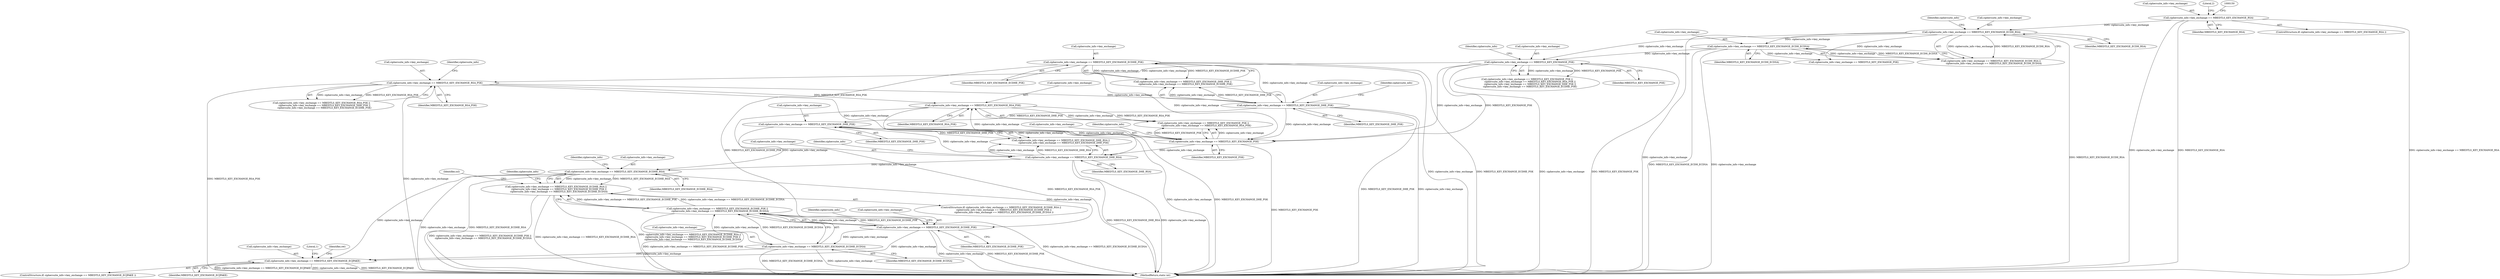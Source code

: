 digraph "0_mbedtls_a1098f81c252b317ad34ea978aea2bc47760b215@pointer" {
"1000382" [label="(Call,ciphersuite_info->key_exchange == MBEDTLS_KEY_EXCHANGE_ECDHE_RSA)"];
"1000355" [label="(Call,ciphersuite_info->key_exchange == MBEDTLS_KEY_EXCHANGE_DHE_PSK)"];
"1000350" [label="(Call,ciphersuite_info->key_exchange == MBEDTLS_KEY_EXCHANGE_DHE_RSA)"];
"1000342" [label="(Call,ciphersuite_info->key_exchange == MBEDTLS_KEY_EXCHANGE_RSA_PSK)"];
"1000337" [label="(Call,ciphersuite_info->key_exchange == MBEDTLS_KEY_EXCHANGE_PSK)"];
"1000311" [label="(Call,ciphersuite_info->key_exchange == MBEDTLS_KEY_EXCHANGE_ECDHE_PSK)"];
"1000306" [label="(Call,ciphersuite_info->key_exchange == MBEDTLS_KEY_EXCHANGE_DHE_PSK)"];
"1000300" [label="(Call,ciphersuite_info->key_exchange == MBEDTLS_KEY_EXCHANGE_RSA_PSK)"];
"1000294" [label="(Call,ciphersuite_info->key_exchange == MBEDTLS_KEY_EXCHANGE_PSK)"];
"1000157" [label="(Call,ciphersuite_info->key_exchange == MBEDTLS_KEY_EXCHANGE_ECDH_RSA)"];
"1000134" [label="(Call,ciphersuite_info->key_exchange == MBEDTLS_KEY_EXCHANGE_RSA)"];
"1000162" [label="(Call,ciphersuite_info->key_exchange == MBEDTLS_KEY_EXCHANGE_ECDH_ECDSA)"];
"1000381" [label="(Call,ciphersuite_info->key_exchange == MBEDTLS_KEY_EXCHANGE_ECDHE_RSA ||\n        ciphersuite_info->key_exchange == MBEDTLS_KEY_EXCHANGE_ECDHE_PSK ||\n        ciphersuite_info->key_exchange == MBEDTLS_KEY_EXCHANGE_ECDHE_ECDSA)"];
"1000388" [label="(Call,ciphersuite_info->key_exchange == MBEDTLS_KEY_EXCHANGE_ECDHE_PSK)"];
"1000387" [label="(Call,ciphersuite_info->key_exchange == MBEDTLS_KEY_EXCHANGE_ECDHE_PSK ||\n        ciphersuite_info->key_exchange == MBEDTLS_KEY_EXCHANGE_ECDHE_ECDSA)"];
"1000393" [label="(Call,ciphersuite_info->key_exchange == MBEDTLS_KEY_EXCHANGE_ECDHE_ECDSA)"];
"1000419" [label="(Call,ciphersuite_info->key_exchange == MBEDTLS_KEY_EXCHANGE_ECJPAKE)"];
"1000418" [label="(ControlStructure,if( ciphersuite_info->key_exchange == MBEDTLS_KEY_EXCHANGE_ECJPAKE ))"];
"1000135" [label="(Call,ciphersuite_info->key_exchange)"];
"1000306" [label="(Call,ciphersuite_info->key_exchange == MBEDTLS_KEY_EXCHANGE_DHE_PSK)"];
"1000336" [label="(Call,ciphersuite_info->key_exchange == MBEDTLS_KEY_EXCHANGE_PSK ||\n        ciphersuite_info->key_exchange == MBEDTLS_KEY_EXCHANGE_RSA_PSK)"];
"1000138" [label="(Identifier,MBEDTLS_KEY_EXCHANGE_RSA)"];
"1000315" [label="(Identifier,MBEDTLS_KEY_EXCHANGE_ECDHE_PSK)"];
"1000351" [label="(Call,ciphersuite_info->key_exchange)"];
"1000380" [label="(ControlStructure,if( ciphersuite_info->key_exchange == MBEDTLS_KEY_EXCHANGE_ECDHE_RSA ||\n        ciphersuite_info->key_exchange == MBEDTLS_KEY_EXCHANGE_ECDHE_PSK ||\n        ciphersuite_info->key_exchange == MBEDTLS_KEY_EXCHANGE_ECDHE_ECDSA ))"];
"1000387" [label="(Call,ciphersuite_info->key_exchange == MBEDTLS_KEY_EXCHANGE_ECDHE_PSK ||\n        ciphersuite_info->key_exchange == MBEDTLS_KEY_EXCHANGE_ECDHE_ECDSA)"];
"1000163" [label="(Call,ciphersuite_info->key_exchange)"];
"1000390" [label="(Identifier,ciphersuite_info)"];
"1000402" [label="(Identifier,ssl)"];
"1000426" [label="(Identifier,ret)"];
"1000294" [label="(Call,ciphersuite_info->key_exchange == MBEDTLS_KEY_EXCHANGE_PSK)"];
"1000302" [label="(Identifier,ciphersuite_info)"];
"1000394" [label="(Call,ciphersuite_info->key_exchange)"];
"1000293" [label="(Call,ciphersuite_info->key_exchange == MBEDTLS_KEY_EXCHANGE_PSK ||\n        ciphersuite_info->key_exchange == MBEDTLS_KEY_EXCHANGE_RSA_PSK ||\n        ciphersuite_info->key_exchange == MBEDTLS_KEY_EXCHANGE_DHE_PSK ||\n        ciphersuite_info->key_exchange == MBEDTLS_KEY_EXCHANGE_ECDHE_PSK)"];
"1000342" [label="(Call,ciphersuite_info->key_exchange == MBEDTLS_KEY_EXCHANGE_RSA_PSK)"];
"1000301" [label="(Call,ciphersuite_info->key_exchange)"];
"1000298" [label="(Identifier,MBEDTLS_KEY_EXCHANGE_PSK)"];
"1000346" [label="(Identifier,MBEDTLS_KEY_EXCHANGE_RSA_PSK)"];
"1000395" [label="(Identifier,ciphersuite_info)"];
"1000397" [label="(Identifier,MBEDTLS_KEY_EXCHANGE_ECDHE_ECDSA)"];
"1000307" [label="(Call,ciphersuite_info->key_exchange)"];
"1000311" [label="(Call,ciphersuite_info->key_exchange == MBEDTLS_KEY_EXCHANGE_ECDHE_PSK)"];
"1000166" [label="(Identifier,MBEDTLS_KEY_EXCHANGE_ECDH_ECDSA)"];
"1000419" [label="(Call,ciphersuite_info->key_exchange == MBEDTLS_KEY_EXCHANGE_ECJPAKE)"];
"1000389" [label="(Call,ciphersuite_info->key_exchange)"];
"1000354" [label="(Identifier,MBEDTLS_KEY_EXCHANGE_DHE_RSA)"];
"1000357" [label="(Identifier,ciphersuite_info)"];
"1000355" [label="(Call,ciphersuite_info->key_exchange == MBEDTLS_KEY_EXCHANGE_DHE_PSK)"];
"1000162" [label="(Call,ciphersuite_info->key_exchange == MBEDTLS_KEY_EXCHANGE_ECDH_ECDSA)"];
"1000299" [label="(Call,ciphersuite_info->key_exchange == MBEDTLS_KEY_EXCHANGE_RSA_PSK ||\n        ciphersuite_info->key_exchange == MBEDTLS_KEY_EXCHANGE_DHE_PSK ||\n        ciphersuite_info->key_exchange == MBEDTLS_KEY_EXCHANGE_ECDHE_PSK)"];
"1000313" [label="(Identifier,ciphersuite_info)"];
"1000383" [label="(Call,ciphersuite_info->key_exchange)"];
"1000308" [label="(Identifier,ciphersuite_info)"];
"1000161" [label="(Identifier,MBEDTLS_KEY_EXCHANGE_ECDH_RSA)"];
"1000388" [label="(Call,ciphersuite_info->key_exchange == MBEDTLS_KEY_EXCHANGE_ECDHE_PSK)"];
"1000337" [label="(Call,ciphersuite_info->key_exchange == MBEDTLS_KEY_EXCHANGE_PSK)"];
"1000305" [label="(Call,ciphersuite_info->key_exchange == MBEDTLS_KEY_EXCHANGE_DHE_PSK ||\n        ciphersuite_info->key_exchange == MBEDTLS_KEY_EXCHANGE_ECDHE_PSK)"];
"1000295" [label="(Call,ciphersuite_info->key_exchange)"];
"1000242" [label="(Call,ciphersuite_info->key_exchange == MBEDTLS_KEY_EXCHANGE_PSK)"];
"1000164" [label="(Identifier,ciphersuite_info)"];
"1000382" [label="(Call,ciphersuite_info->key_exchange == MBEDTLS_KEY_EXCHANGE_ECDHE_RSA)"];
"1000356" [label="(Call,ciphersuite_info->key_exchange)"];
"1000381" [label="(Call,ciphersuite_info->key_exchange == MBEDTLS_KEY_EXCHANGE_ECDHE_RSA ||\n        ciphersuite_info->key_exchange == MBEDTLS_KEY_EXCHANGE_ECDHE_PSK ||\n        ciphersuite_info->key_exchange == MBEDTLS_KEY_EXCHANGE_ECDHE_ECDSA)"];
"1000386" [label="(Identifier,MBEDTLS_KEY_EXCHANGE_ECDHE_RSA)"];
"1000760" [label="(MethodReturn,static int)"];
"1000392" [label="(Identifier,MBEDTLS_KEY_EXCHANGE_ECDHE_PSK)"];
"1000341" [label="(Identifier,MBEDTLS_KEY_EXCHANGE_PSK)"];
"1000359" [label="(Identifier,MBEDTLS_KEY_EXCHANGE_DHE_PSK)"];
"1000310" [label="(Identifier,MBEDTLS_KEY_EXCHANGE_DHE_PSK)"];
"1000141" [label="(Literal,2)"];
"1000156" [label="(Call,ciphersuite_info->key_exchange == MBEDTLS_KEY_EXCHANGE_ECDH_RSA ||\n        ciphersuite_info->key_exchange == MBEDTLS_KEY_EXCHANGE_ECDH_ECDSA)"];
"1000343" [label="(Call,ciphersuite_info->key_exchange)"];
"1000393" [label="(Call,ciphersuite_info->key_exchange == MBEDTLS_KEY_EXCHANGE_ECDHE_ECDSA)"];
"1000304" [label="(Identifier,MBEDTLS_KEY_EXCHANGE_RSA_PSK)"];
"1000420" [label="(Call,ciphersuite_info->key_exchange)"];
"1000350" [label="(Call,ciphersuite_info->key_exchange == MBEDTLS_KEY_EXCHANGE_DHE_RSA)"];
"1000456" [label="(Literal,1)"];
"1000338" [label="(Call,ciphersuite_info->key_exchange)"];
"1000158" [label="(Call,ciphersuite_info->key_exchange)"];
"1000349" [label="(Call,ciphersuite_info->key_exchange == MBEDTLS_KEY_EXCHANGE_DHE_RSA ||\n        ciphersuite_info->key_exchange == MBEDTLS_KEY_EXCHANGE_DHE_PSK)"];
"1000133" [label="(ControlStructure,if( ciphersuite_info->key_exchange == MBEDTLS_KEY_EXCHANGE_RSA ))"];
"1000157" [label="(Call,ciphersuite_info->key_exchange == MBEDTLS_KEY_EXCHANGE_ECDH_RSA)"];
"1000134" [label="(Call,ciphersuite_info->key_exchange == MBEDTLS_KEY_EXCHANGE_RSA)"];
"1000423" [label="(Identifier,MBEDTLS_KEY_EXCHANGE_ECJPAKE)"];
"1000421" [label="(Identifier,ciphersuite_info)"];
"1000312" [label="(Call,ciphersuite_info->key_exchange)"];
"1000300" [label="(Call,ciphersuite_info->key_exchange == MBEDTLS_KEY_EXCHANGE_RSA_PSK)"];
"1000344" [label="(Identifier,ciphersuite_info)"];
"1000382" -> "1000381"  [label="AST: "];
"1000382" -> "1000386"  [label="CFG: "];
"1000383" -> "1000382"  [label="AST: "];
"1000386" -> "1000382"  [label="AST: "];
"1000390" -> "1000382"  [label="CFG: "];
"1000381" -> "1000382"  [label="CFG: "];
"1000382" -> "1000760"  [label="DDG: ciphersuite_info->key_exchange"];
"1000382" -> "1000760"  [label="DDG: MBEDTLS_KEY_EXCHANGE_ECDHE_RSA"];
"1000382" -> "1000381"  [label="DDG: ciphersuite_info->key_exchange"];
"1000382" -> "1000381"  [label="DDG: MBEDTLS_KEY_EXCHANGE_ECDHE_RSA"];
"1000355" -> "1000382"  [label="DDG: ciphersuite_info->key_exchange"];
"1000350" -> "1000382"  [label="DDG: ciphersuite_info->key_exchange"];
"1000382" -> "1000388"  [label="DDG: ciphersuite_info->key_exchange"];
"1000382" -> "1000419"  [label="DDG: ciphersuite_info->key_exchange"];
"1000355" -> "1000349"  [label="AST: "];
"1000355" -> "1000359"  [label="CFG: "];
"1000356" -> "1000355"  [label="AST: "];
"1000359" -> "1000355"  [label="AST: "];
"1000349" -> "1000355"  [label="CFG: "];
"1000355" -> "1000760"  [label="DDG: ciphersuite_info->key_exchange"];
"1000355" -> "1000760"  [label="DDG: MBEDTLS_KEY_EXCHANGE_DHE_PSK"];
"1000355" -> "1000349"  [label="DDG: ciphersuite_info->key_exchange"];
"1000355" -> "1000349"  [label="DDG: MBEDTLS_KEY_EXCHANGE_DHE_PSK"];
"1000350" -> "1000355"  [label="DDG: ciphersuite_info->key_exchange"];
"1000306" -> "1000355"  [label="DDG: MBEDTLS_KEY_EXCHANGE_DHE_PSK"];
"1000350" -> "1000349"  [label="AST: "];
"1000350" -> "1000354"  [label="CFG: "];
"1000351" -> "1000350"  [label="AST: "];
"1000354" -> "1000350"  [label="AST: "];
"1000357" -> "1000350"  [label="CFG: "];
"1000349" -> "1000350"  [label="CFG: "];
"1000350" -> "1000760"  [label="DDG: ciphersuite_info->key_exchange"];
"1000350" -> "1000760"  [label="DDG: MBEDTLS_KEY_EXCHANGE_DHE_RSA"];
"1000350" -> "1000349"  [label="DDG: ciphersuite_info->key_exchange"];
"1000350" -> "1000349"  [label="DDG: MBEDTLS_KEY_EXCHANGE_DHE_RSA"];
"1000342" -> "1000350"  [label="DDG: ciphersuite_info->key_exchange"];
"1000337" -> "1000350"  [label="DDG: ciphersuite_info->key_exchange"];
"1000342" -> "1000336"  [label="AST: "];
"1000342" -> "1000346"  [label="CFG: "];
"1000343" -> "1000342"  [label="AST: "];
"1000346" -> "1000342"  [label="AST: "];
"1000336" -> "1000342"  [label="CFG: "];
"1000342" -> "1000760"  [label="DDG: MBEDTLS_KEY_EXCHANGE_RSA_PSK"];
"1000342" -> "1000336"  [label="DDG: ciphersuite_info->key_exchange"];
"1000342" -> "1000336"  [label="DDG: MBEDTLS_KEY_EXCHANGE_RSA_PSK"];
"1000337" -> "1000342"  [label="DDG: ciphersuite_info->key_exchange"];
"1000300" -> "1000342"  [label="DDG: MBEDTLS_KEY_EXCHANGE_RSA_PSK"];
"1000337" -> "1000336"  [label="AST: "];
"1000337" -> "1000341"  [label="CFG: "];
"1000338" -> "1000337"  [label="AST: "];
"1000341" -> "1000337"  [label="AST: "];
"1000344" -> "1000337"  [label="CFG: "];
"1000336" -> "1000337"  [label="CFG: "];
"1000337" -> "1000760"  [label="DDG: MBEDTLS_KEY_EXCHANGE_PSK"];
"1000337" -> "1000336"  [label="DDG: ciphersuite_info->key_exchange"];
"1000337" -> "1000336"  [label="DDG: MBEDTLS_KEY_EXCHANGE_PSK"];
"1000311" -> "1000337"  [label="DDG: ciphersuite_info->key_exchange"];
"1000306" -> "1000337"  [label="DDG: ciphersuite_info->key_exchange"];
"1000300" -> "1000337"  [label="DDG: ciphersuite_info->key_exchange"];
"1000294" -> "1000337"  [label="DDG: ciphersuite_info->key_exchange"];
"1000294" -> "1000337"  [label="DDG: MBEDTLS_KEY_EXCHANGE_PSK"];
"1000311" -> "1000305"  [label="AST: "];
"1000311" -> "1000315"  [label="CFG: "];
"1000312" -> "1000311"  [label="AST: "];
"1000315" -> "1000311"  [label="AST: "];
"1000305" -> "1000311"  [label="CFG: "];
"1000311" -> "1000760"  [label="DDG: ciphersuite_info->key_exchange"];
"1000311" -> "1000760"  [label="DDG: MBEDTLS_KEY_EXCHANGE_ECDHE_PSK"];
"1000311" -> "1000305"  [label="DDG: ciphersuite_info->key_exchange"];
"1000311" -> "1000305"  [label="DDG: MBEDTLS_KEY_EXCHANGE_ECDHE_PSK"];
"1000306" -> "1000311"  [label="DDG: ciphersuite_info->key_exchange"];
"1000311" -> "1000388"  [label="DDG: MBEDTLS_KEY_EXCHANGE_ECDHE_PSK"];
"1000306" -> "1000305"  [label="AST: "];
"1000306" -> "1000310"  [label="CFG: "];
"1000307" -> "1000306"  [label="AST: "];
"1000310" -> "1000306"  [label="AST: "];
"1000313" -> "1000306"  [label="CFG: "];
"1000305" -> "1000306"  [label="CFG: "];
"1000306" -> "1000760"  [label="DDG: MBEDTLS_KEY_EXCHANGE_DHE_PSK"];
"1000306" -> "1000760"  [label="DDG: ciphersuite_info->key_exchange"];
"1000306" -> "1000305"  [label="DDG: ciphersuite_info->key_exchange"];
"1000306" -> "1000305"  [label="DDG: MBEDTLS_KEY_EXCHANGE_DHE_PSK"];
"1000300" -> "1000306"  [label="DDG: ciphersuite_info->key_exchange"];
"1000300" -> "1000299"  [label="AST: "];
"1000300" -> "1000304"  [label="CFG: "];
"1000301" -> "1000300"  [label="AST: "];
"1000304" -> "1000300"  [label="AST: "];
"1000308" -> "1000300"  [label="CFG: "];
"1000299" -> "1000300"  [label="CFG: "];
"1000300" -> "1000760"  [label="DDG: MBEDTLS_KEY_EXCHANGE_RSA_PSK"];
"1000300" -> "1000760"  [label="DDG: ciphersuite_info->key_exchange"];
"1000300" -> "1000299"  [label="DDG: ciphersuite_info->key_exchange"];
"1000300" -> "1000299"  [label="DDG: MBEDTLS_KEY_EXCHANGE_RSA_PSK"];
"1000294" -> "1000300"  [label="DDG: ciphersuite_info->key_exchange"];
"1000294" -> "1000293"  [label="AST: "];
"1000294" -> "1000298"  [label="CFG: "];
"1000295" -> "1000294"  [label="AST: "];
"1000298" -> "1000294"  [label="AST: "];
"1000302" -> "1000294"  [label="CFG: "];
"1000293" -> "1000294"  [label="CFG: "];
"1000294" -> "1000760"  [label="DDG: MBEDTLS_KEY_EXCHANGE_PSK"];
"1000294" -> "1000760"  [label="DDG: ciphersuite_info->key_exchange"];
"1000294" -> "1000293"  [label="DDG: ciphersuite_info->key_exchange"];
"1000294" -> "1000293"  [label="DDG: MBEDTLS_KEY_EXCHANGE_PSK"];
"1000157" -> "1000294"  [label="DDG: ciphersuite_info->key_exchange"];
"1000162" -> "1000294"  [label="DDG: ciphersuite_info->key_exchange"];
"1000157" -> "1000156"  [label="AST: "];
"1000157" -> "1000161"  [label="CFG: "];
"1000158" -> "1000157"  [label="AST: "];
"1000161" -> "1000157"  [label="AST: "];
"1000164" -> "1000157"  [label="CFG: "];
"1000156" -> "1000157"  [label="CFG: "];
"1000157" -> "1000760"  [label="DDG: ciphersuite_info->key_exchange"];
"1000157" -> "1000760"  [label="DDG: MBEDTLS_KEY_EXCHANGE_ECDH_RSA"];
"1000157" -> "1000156"  [label="DDG: ciphersuite_info->key_exchange"];
"1000157" -> "1000156"  [label="DDG: MBEDTLS_KEY_EXCHANGE_ECDH_RSA"];
"1000134" -> "1000157"  [label="DDG: ciphersuite_info->key_exchange"];
"1000157" -> "1000162"  [label="DDG: ciphersuite_info->key_exchange"];
"1000157" -> "1000242"  [label="DDG: ciphersuite_info->key_exchange"];
"1000134" -> "1000133"  [label="AST: "];
"1000134" -> "1000138"  [label="CFG: "];
"1000135" -> "1000134"  [label="AST: "];
"1000138" -> "1000134"  [label="AST: "];
"1000141" -> "1000134"  [label="CFG: "];
"1000150" -> "1000134"  [label="CFG: "];
"1000134" -> "1000760"  [label="DDG: ciphersuite_info->key_exchange == MBEDTLS_KEY_EXCHANGE_RSA"];
"1000134" -> "1000760"  [label="DDG: ciphersuite_info->key_exchange"];
"1000134" -> "1000760"  [label="DDG: MBEDTLS_KEY_EXCHANGE_RSA"];
"1000162" -> "1000156"  [label="AST: "];
"1000162" -> "1000166"  [label="CFG: "];
"1000163" -> "1000162"  [label="AST: "];
"1000166" -> "1000162"  [label="AST: "];
"1000156" -> "1000162"  [label="CFG: "];
"1000162" -> "1000760"  [label="DDG: MBEDTLS_KEY_EXCHANGE_ECDH_ECDSA"];
"1000162" -> "1000760"  [label="DDG: ciphersuite_info->key_exchange"];
"1000162" -> "1000156"  [label="DDG: ciphersuite_info->key_exchange"];
"1000162" -> "1000156"  [label="DDG: MBEDTLS_KEY_EXCHANGE_ECDH_ECDSA"];
"1000162" -> "1000242"  [label="DDG: ciphersuite_info->key_exchange"];
"1000381" -> "1000380"  [label="AST: "];
"1000381" -> "1000387"  [label="CFG: "];
"1000387" -> "1000381"  [label="AST: "];
"1000402" -> "1000381"  [label="CFG: "];
"1000421" -> "1000381"  [label="CFG: "];
"1000381" -> "1000760"  [label="DDG: ciphersuite_info->key_exchange == MBEDTLS_KEY_EXCHANGE_ECDHE_PSK ||\n        ciphersuite_info->key_exchange == MBEDTLS_KEY_EXCHANGE_ECDHE_ECDSA"];
"1000381" -> "1000760"  [label="DDG: ciphersuite_info->key_exchange == MBEDTLS_KEY_EXCHANGE_ECDHE_RSA"];
"1000381" -> "1000760"  [label="DDG: ciphersuite_info->key_exchange == MBEDTLS_KEY_EXCHANGE_ECDHE_RSA ||\n        ciphersuite_info->key_exchange == MBEDTLS_KEY_EXCHANGE_ECDHE_PSK ||\n        ciphersuite_info->key_exchange == MBEDTLS_KEY_EXCHANGE_ECDHE_ECDSA"];
"1000387" -> "1000381"  [label="DDG: ciphersuite_info->key_exchange == MBEDTLS_KEY_EXCHANGE_ECDHE_PSK"];
"1000387" -> "1000381"  [label="DDG: ciphersuite_info->key_exchange == MBEDTLS_KEY_EXCHANGE_ECDHE_ECDSA"];
"1000388" -> "1000387"  [label="AST: "];
"1000388" -> "1000392"  [label="CFG: "];
"1000389" -> "1000388"  [label="AST: "];
"1000392" -> "1000388"  [label="AST: "];
"1000395" -> "1000388"  [label="CFG: "];
"1000387" -> "1000388"  [label="CFG: "];
"1000388" -> "1000760"  [label="DDG: ciphersuite_info->key_exchange"];
"1000388" -> "1000760"  [label="DDG: MBEDTLS_KEY_EXCHANGE_ECDHE_PSK"];
"1000388" -> "1000387"  [label="DDG: ciphersuite_info->key_exchange"];
"1000388" -> "1000387"  [label="DDG: MBEDTLS_KEY_EXCHANGE_ECDHE_PSK"];
"1000388" -> "1000393"  [label="DDG: ciphersuite_info->key_exchange"];
"1000388" -> "1000419"  [label="DDG: ciphersuite_info->key_exchange"];
"1000387" -> "1000393"  [label="CFG: "];
"1000393" -> "1000387"  [label="AST: "];
"1000387" -> "1000760"  [label="DDG: ciphersuite_info->key_exchange == MBEDTLS_KEY_EXCHANGE_ECDHE_ECDSA"];
"1000387" -> "1000760"  [label="DDG: ciphersuite_info->key_exchange == MBEDTLS_KEY_EXCHANGE_ECDHE_PSK"];
"1000393" -> "1000387"  [label="DDG: ciphersuite_info->key_exchange"];
"1000393" -> "1000387"  [label="DDG: MBEDTLS_KEY_EXCHANGE_ECDHE_ECDSA"];
"1000393" -> "1000397"  [label="CFG: "];
"1000394" -> "1000393"  [label="AST: "];
"1000397" -> "1000393"  [label="AST: "];
"1000393" -> "1000760"  [label="DDG: MBEDTLS_KEY_EXCHANGE_ECDHE_ECDSA"];
"1000393" -> "1000760"  [label="DDG: ciphersuite_info->key_exchange"];
"1000393" -> "1000419"  [label="DDG: ciphersuite_info->key_exchange"];
"1000419" -> "1000418"  [label="AST: "];
"1000419" -> "1000423"  [label="CFG: "];
"1000420" -> "1000419"  [label="AST: "];
"1000423" -> "1000419"  [label="AST: "];
"1000426" -> "1000419"  [label="CFG: "];
"1000456" -> "1000419"  [label="CFG: "];
"1000419" -> "1000760"  [label="DDG: ciphersuite_info->key_exchange"];
"1000419" -> "1000760"  [label="DDG: MBEDTLS_KEY_EXCHANGE_ECJPAKE"];
"1000419" -> "1000760"  [label="DDG: ciphersuite_info->key_exchange == MBEDTLS_KEY_EXCHANGE_ECJPAKE"];
}
